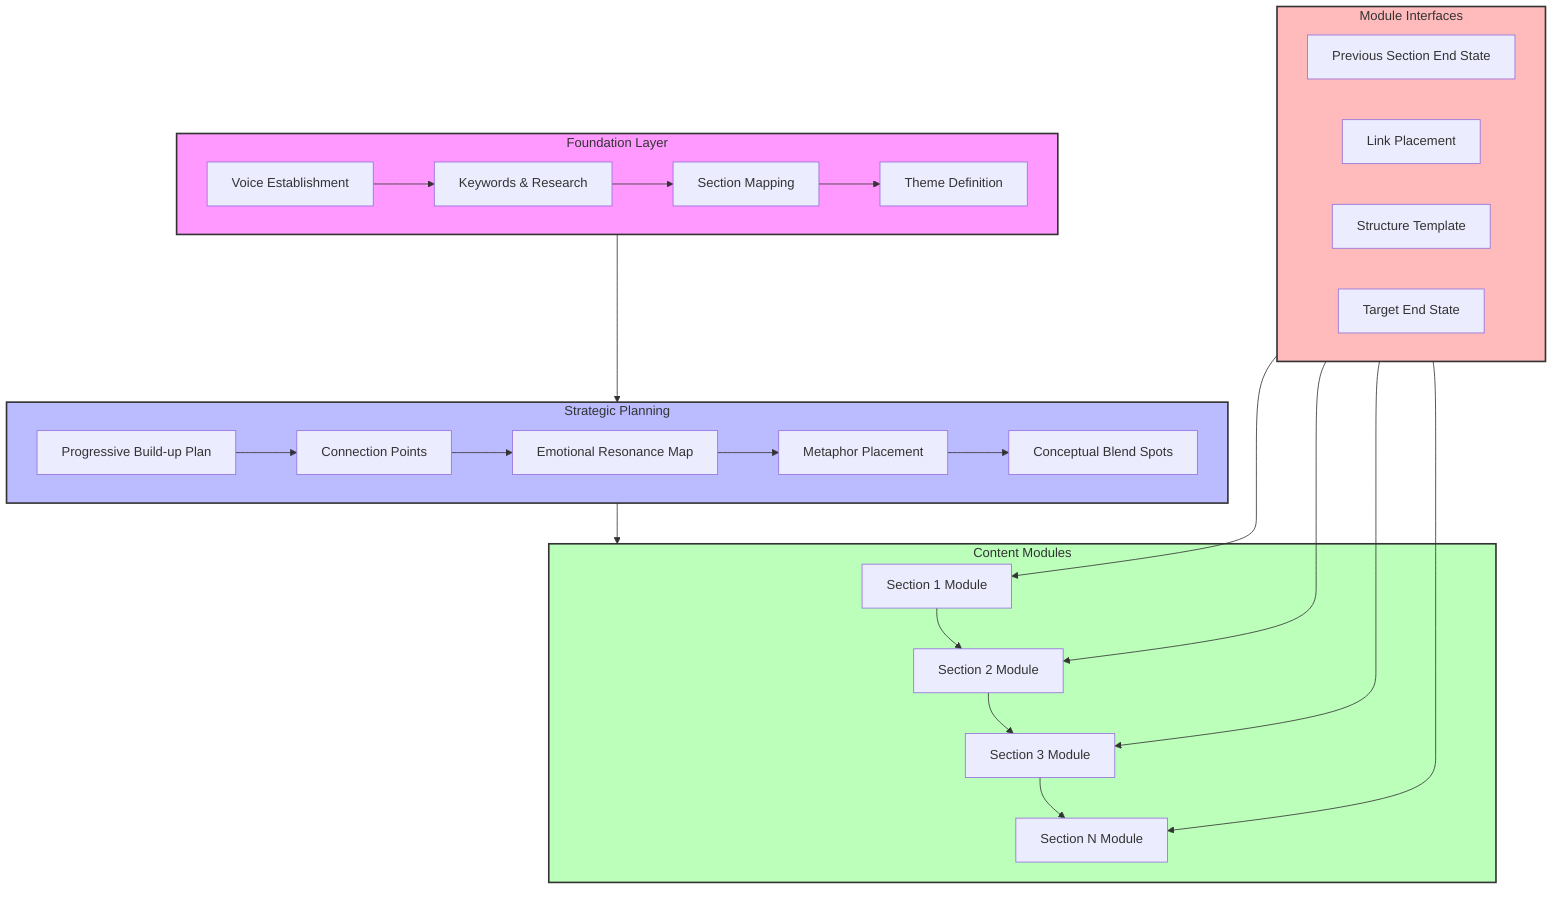 flowchart TD
    subgraph Foundation[Foundation Layer]
        A[Voice Establishment] --> B[Keywords & Research]
        B --> C[Section Mapping]
        C --> D[Theme Definition]
    end

    subgraph Planning[Strategic Planning]
        E[Progressive Build-up Plan] --> F[Connection Points]
        F --> G[Emotional Resonance Map]
        G --> H[Metaphor Placement]
        H --> I[Conceptual Blend Spots]
    end

    subgraph Modules[Content Modules]
        J[Section 1 Module] --> K[Section 2 Module]
        K --> L[Section 3 Module]
        L --> M[Section N Module]
    end

    subgraph Interfaces[Module Interfaces]
        N[Previous Section End State]
        O[Link Placement]
        P[Structure Template]
        Q[Target End State]
    end

    Foundation --> Planning
    Planning --> Modules
    Interfaces ---> J
    Interfaces ---> K
    Interfaces ---> L
    Interfaces ---> M

    style Foundation fill:#f9f,stroke:#333,stroke-width:2px
    style Planning fill:#bbf,stroke:#333,stroke-width:2px
    style Modules fill:#bfb,stroke:#333,stroke-width:2px
    style Interfaces fill:#fbb,stroke:#333,stroke-width:2px